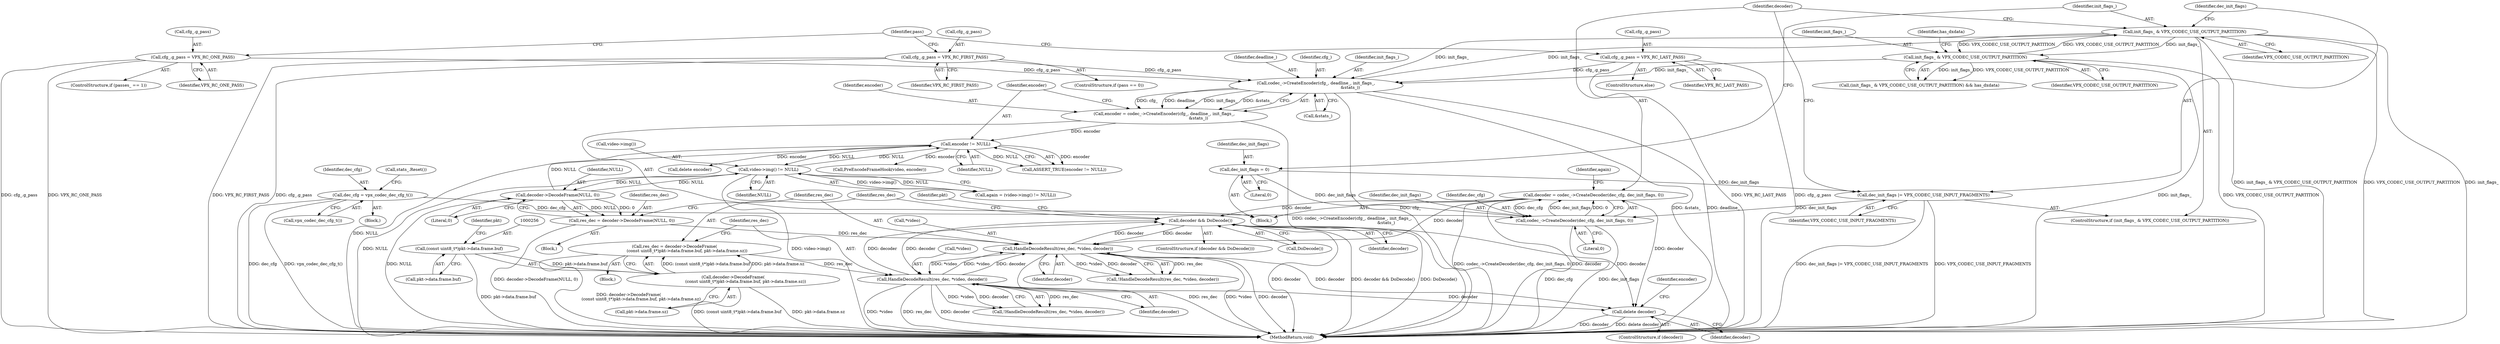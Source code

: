 digraph "0_Android_5a9753fca56f0eeb9f61e342b2fccffc364f9426_65@API" {
"1000378" [label="(Call,delete decoder)"];
"1000247" [label="(Call,decoder && DoDecode())"];
"1000188" [label="(Call,decoder = codec_->CreateDecoder(dec_cfg, dec_init_flags, 0))"];
"1000190" [label="(Call,codec_->CreateDecoder(dec_cfg, dec_init_flags, 0))"];
"1000109" [label="(Call,dec_cfg = vpx_codec_dec_cfg_t())"];
"1000185" [label="(Call,dec_init_flags |= VPX_CODEC_USE_INPUT_FRAGMENTS)"];
"1000178" [label="(Call,dec_init_flags = 0)"];
"1000324" [label="(Call,HandleDecodeResult(res_dec, *video, decoder))"];
"1000317" [label="(Call,res_dec = decoder->DecodeFrame(NULL, 0))"];
"1000319" [label="(Call,decoder->DecodeFrame(NULL, 0))"];
"1000204" [label="(Call,video->img() != NULL)"];
"1000171" [label="(Call,encoder != NULL)"];
"1000162" [label="(Call,encoder = codec_->CreateEncoder(cfg_, deadline_, init_flags_,\n                                                    &stats_))"];
"1000164" [label="(Call,codec_->CreateEncoder(cfg_, deadline_, init_flags_,\n                                                    &stats_))"];
"1000139" [label="(Call,cfg_.g_pass = VPX_RC_ONE_PASS)"];
"1000149" [label="(Call,cfg_.g_pass = VPX_RC_FIRST_PASS)"];
"1000155" [label="(Call,cfg_.g_pass = VPX_RC_LAST_PASS)"];
"1000311" [label="(Call,init_flags_ & VPX_CODEC_USE_OUTPUT_PARTITION)"];
"1000182" [label="(Call,init_flags_ & VPX_CODEC_USE_OUTPUT_PARTITION)"];
"1000273" [label="(Call,HandleDecodeResult(res_dec, *video, decoder))"];
"1000252" [label="(Call,res_dec = decoder->DecodeFrame(\n                   (const uint8_t*)pkt->data.frame.buf, pkt->data.frame.sz))"];
"1000254" [label="(Call,decoder->DecodeFrame(\n                   (const uint8_t*)pkt->data.frame.buf, pkt->data.frame.sz))"];
"1000255" [label="(Call,(const uint8_t*)pkt->data.frame.buf)"];
"1000381" [label="(Identifier,encoder)"];
"1000246" [label="(ControlStructure,if (decoder && DoDecode()))"];
"1000249" [label="(Call,DoDecode())"];
"1000180" [label="(Literal,0)"];
"1000272" [label="(Call,!HandleDecodeResult(res_dec, *video, decoder))"];
"1000140" [label="(Call,cfg_.g_pass)"];
"1000314" [label="(Identifier,has_dxdata)"];
"1000153" [label="(Identifier,VPX_RC_FIRST_PASS)"];
"1000155" [label="(Call,cfg_.g_pass = VPX_RC_LAST_PASS)"];
"1000386" [label="(MethodReturn,void)"];
"1000267" [label="(Identifier,pkt)"];
"1000150" [label="(Call,cfg_.g_pass)"];
"1000317" [label="(Call,res_dec = decoder->DecodeFrame(NULL, 0))"];
"1000192" [label="(Identifier,dec_init_flags)"];
"1000257" [label="(Call,pkt->data.frame.buf)"];
"1000111" [label="(Call,vpx_codec_dec_cfg_t())"];
"1000112" [label="(Call,stats_.Reset())"];
"1000378" [label="(Call,delete decoder)"];
"1000145" [label="(ControlStructure,if (pass == 0))"];
"1000193" [label="(Literal,0)"];
"1000189" [label="(Identifier,decoder)"];
"1000379" [label="(Identifier,decoder)"];
"1000318" [label="(Identifier,res_dec)"];
"1000328" [label="(Identifier,decoder)"];
"1000277" [label="(Identifier,decoder)"];
"1000166" [label="(Identifier,deadline_)"];
"1000181" [label="(ControlStructure,if (init_flags_ & VPX_CODEC_USE_OUTPUT_PARTITION))"];
"1000182" [label="(Call,init_flags_ & VPX_CODEC_USE_OUTPUT_PARTITION)"];
"1000320" [label="(Identifier,NULL)"];
"1000162" [label="(Call,encoder = codec_->CreateEncoder(cfg_, deadline_, init_flags_,\n                                                    &stats_))"];
"1000183" [label="(Identifier,init_flags_)"];
"1000156" [label="(Call,cfg_.g_pass)"];
"1000163" [label="(Identifier,encoder)"];
"1000325" [label="(Identifier,res_dec)"];
"1000312" [label="(Identifier,init_flags_)"];
"1000135" [label="(ControlStructure,if (passes_ == 1))"];
"1000209" [label="(Call,PreEncodeFrameHook(video, encoder))"];
"1000275" [label="(Call,*video)"];
"1000185" [label="(Call,dec_init_flags |= VPX_CODEC_USE_INPUT_FRAGMENTS)"];
"1000252" [label="(Call,res_dec = decoder->DecodeFrame(\n                   (const uint8_t*)pkt->data.frame.buf, pkt->data.frame.sz))"];
"1000274" [label="(Identifier,res_dec)"];
"1000376" [label="(ControlStructure,if (decoder))"];
"1000324" [label="(Call,HandleDecodeResult(res_dec, *video, decoder))"];
"1000204" [label="(Call,video->img() != NULL)"];
"1000191" [label="(Identifier,dec_cfg)"];
"1000171" [label="(Call,encoder != NULL)"];
"1000255" [label="(Call,(const uint8_t*)pkt->data.frame.buf)"];
"1000188" [label="(Call,decoder = codec_->CreateDecoder(dec_cfg, dec_init_flags, 0))"];
"1000143" [label="(Identifier,VPX_RC_ONE_PASS)"];
"1000250" [label="(Block,)"];
"1000154" [label="(ControlStructure,else)"];
"1000323" [label="(Call,!HandleDecodeResult(res_dec, *video, decoder))"];
"1000315" [label="(Block,)"];
"1000110" [label="(Identifier,dec_cfg)"];
"1000173" [label="(Identifier,NULL)"];
"1000170" [label="(Call,ASSERT_TRUE(encoder != NULL))"];
"1000253" [label="(Identifier,res_dec)"];
"1000206" [label="(Identifier,NULL)"];
"1000164" [label="(Call,codec_->CreateEncoder(cfg_, deadline_, init_flags_,\n                                                    &stats_))"];
"1000254" [label="(Call,decoder->DecodeFrame(\n                   (const uint8_t*)pkt->data.frame.buf, pkt->data.frame.sz))"];
"1000311" [label="(Call,init_flags_ & VPX_CODEC_USE_OUTPUT_PARTITION)"];
"1000310" [label="(Call,(init_flags_ & VPX_CODEC_USE_OUTPUT_PARTITION) && has_dxdata)"];
"1000165" [label="(Identifier,cfg_)"];
"1000107" [label="(Block,)"];
"1000202" [label="(Call,again = (video->img() != NULL))"];
"1000197" [label="(Identifier,again)"];
"1000149" [label="(Call,cfg_.g_pass = VPX_RC_FIRST_PASS)"];
"1000187" [label="(Identifier,VPX_CODEC_USE_INPUT_FRAGMENTS)"];
"1000326" [label="(Call,*video)"];
"1000167" [label="(Identifier,init_flags_)"];
"1000248" [label="(Identifier,decoder)"];
"1000286" [label="(Identifier,pkt)"];
"1000380" [label="(Call,delete encoder)"];
"1000109" [label="(Call,dec_cfg = vpx_codec_dec_cfg_t())"];
"1000190" [label="(Call,codec_->CreateDecoder(dec_cfg, dec_init_flags, 0))"];
"1000321" [label="(Literal,0)"];
"1000168" [label="(Call,&stats_)"];
"1000273" [label="(Call,HandleDecodeResult(res_dec, *video, decoder))"];
"1000186" [label="(Identifier,dec_init_flags)"];
"1000319" [label="(Call,decoder->DecodeFrame(NULL, 0))"];
"1000161" [label="(Identifier,pass)"];
"1000131" [label="(Block,)"];
"1000313" [label="(Identifier,VPX_CODEC_USE_OUTPUT_PARTITION)"];
"1000184" [label="(Identifier,VPX_CODEC_USE_OUTPUT_PARTITION)"];
"1000178" [label="(Call,dec_init_flags = 0)"];
"1000139" [label="(Call,cfg_.g_pass = VPX_RC_ONE_PASS)"];
"1000247" [label="(Call,decoder && DoDecode())"];
"1000264" [label="(Call,pkt->data.frame.sz)"];
"1000159" [label="(Identifier,VPX_RC_LAST_PASS)"];
"1000179" [label="(Identifier,dec_init_flags)"];
"1000205" [label="(Call,video->img())"];
"1000172" [label="(Identifier,encoder)"];
"1000378" -> "1000376"  [label="AST: "];
"1000378" -> "1000379"  [label="CFG: "];
"1000379" -> "1000378"  [label="AST: "];
"1000381" -> "1000378"  [label="CFG: "];
"1000378" -> "1000386"  [label="DDG: decoder"];
"1000378" -> "1000386"  [label="DDG: delete decoder"];
"1000247" -> "1000378"  [label="DDG: decoder"];
"1000188" -> "1000378"  [label="DDG: decoder"];
"1000324" -> "1000378"  [label="DDG: decoder"];
"1000273" -> "1000378"  [label="DDG: decoder"];
"1000247" -> "1000246"  [label="AST: "];
"1000247" -> "1000248"  [label="CFG: "];
"1000247" -> "1000249"  [label="CFG: "];
"1000248" -> "1000247"  [label="AST: "];
"1000249" -> "1000247"  [label="AST: "];
"1000253" -> "1000247"  [label="CFG: "];
"1000286" -> "1000247"  [label="CFG: "];
"1000247" -> "1000386"  [label="DDG: decoder"];
"1000247" -> "1000386"  [label="DDG: decoder && DoDecode()"];
"1000247" -> "1000386"  [label="DDG: DoDecode()"];
"1000188" -> "1000247"  [label="DDG: decoder"];
"1000324" -> "1000247"  [label="DDG: decoder"];
"1000273" -> "1000247"  [label="DDG: decoder"];
"1000247" -> "1000273"  [label="DDG: decoder"];
"1000247" -> "1000324"  [label="DDG: decoder"];
"1000188" -> "1000131"  [label="AST: "];
"1000188" -> "1000190"  [label="CFG: "];
"1000189" -> "1000188"  [label="AST: "];
"1000190" -> "1000188"  [label="AST: "];
"1000197" -> "1000188"  [label="CFG: "];
"1000188" -> "1000386"  [label="DDG: codec_->CreateDecoder(dec_cfg, dec_init_flags, 0)"];
"1000188" -> "1000386"  [label="DDG: decoder"];
"1000190" -> "1000188"  [label="DDG: dec_cfg"];
"1000190" -> "1000188"  [label="DDG: dec_init_flags"];
"1000190" -> "1000188"  [label="DDG: 0"];
"1000188" -> "1000324"  [label="DDG: decoder"];
"1000190" -> "1000193"  [label="CFG: "];
"1000191" -> "1000190"  [label="AST: "];
"1000192" -> "1000190"  [label="AST: "];
"1000193" -> "1000190"  [label="AST: "];
"1000190" -> "1000386"  [label="DDG: dec_cfg"];
"1000190" -> "1000386"  [label="DDG: dec_init_flags"];
"1000109" -> "1000190"  [label="DDG: dec_cfg"];
"1000185" -> "1000190"  [label="DDG: dec_init_flags"];
"1000178" -> "1000190"  [label="DDG: dec_init_flags"];
"1000109" -> "1000107"  [label="AST: "];
"1000109" -> "1000111"  [label="CFG: "];
"1000110" -> "1000109"  [label="AST: "];
"1000111" -> "1000109"  [label="AST: "];
"1000112" -> "1000109"  [label="CFG: "];
"1000109" -> "1000386"  [label="DDG: dec_cfg"];
"1000109" -> "1000386"  [label="DDG: vpx_codec_dec_cfg_t()"];
"1000185" -> "1000181"  [label="AST: "];
"1000185" -> "1000187"  [label="CFG: "];
"1000186" -> "1000185"  [label="AST: "];
"1000187" -> "1000185"  [label="AST: "];
"1000189" -> "1000185"  [label="CFG: "];
"1000185" -> "1000386"  [label="DDG: dec_init_flags |= VPX_CODEC_USE_INPUT_FRAGMENTS"];
"1000185" -> "1000386"  [label="DDG: VPX_CODEC_USE_INPUT_FRAGMENTS"];
"1000178" -> "1000185"  [label="DDG: dec_init_flags"];
"1000178" -> "1000131"  [label="AST: "];
"1000178" -> "1000180"  [label="CFG: "];
"1000179" -> "1000178"  [label="AST: "];
"1000180" -> "1000178"  [label="AST: "];
"1000183" -> "1000178"  [label="CFG: "];
"1000324" -> "1000323"  [label="AST: "];
"1000324" -> "1000328"  [label="CFG: "];
"1000325" -> "1000324"  [label="AST: "];
"1000326" -> "1000324"  [label="AST: "];
"1000328" -> "1000324"  [label="AST: "];
"1000323" -> "1000324"  [label="CFG: "];
"1000324" -> "1000386"  [label="DDG: *video"];
"1000324" -> "1000386"  [label="DDG: decoder"];
"1000324" -> "1000386"  [label="DDG: res_dec"];
"1000324" -> "1000273"  [label="DDG: *video"];
"1000324" -> "1000323"  [label="DDG: res_dec"];
"1000324" -> "1000323"  [label="DDG: *video"];
"1000324" -> "1000323"  [label="DDG: decoder"];
"1000317" -> "1000324"  [label="DDG: res_dec"];
"1000273" -> "1000324"  [label="DDG: *video"];
"1000273" -> "1000324"  [label="DDG: decoder"];
"1000317" -> "1000315"  [label="AST: "];
"1000317" -> "1000319"  [label="CFG: "];
"1000318" -> "1000317"  [label="AST: "];
"1000319" -> "1000317"  [label="AST: "];
"1000325" -> "1000317"  [label="CFG: "];
"1000317" -> "1000386"  [label="DDG: decoder->DecodeFrame(NULL, 0)"];
"1000319" -> "1000317"  [label="DDG: NULL"];
"1000319" -> "1000317"  [label="DDG: 0"];
"1000319" -> "1000321"  [label="CFG: "];
"1000320" -> "1000319"  [label="AST: "];
"1000321" -> "1000319"  [label="AST: "];
"1000319" -> "1000386"  [label="DDG: NULL"];
"1000319" -> "1000171"  [label="DDG: NULL"];
"1000319" -> "1000204"  [label="DDG: NULL"];
"1000204" -> "1000319"  [label="DDG: NULL"];
"1000204" -> "1000202"  [label="AST: "];
"1000204" -> "1000206"  [label="CFG: "];
"1000205" -> "1000204"  [label="AST: "];
"1000206" -> "1000204"  [label="AST: "];
"1000202" -> "1000204"  [label="CFG: "];
"1000204" -> "1000386"  [label="DDG: NULL"];
"1000204" -> "1000386"  [label="DDG: video->img()"];
"1000204" -> "1000171"  [label="DDG: NULL"];
"1000204" -> "1000202"  [label="DDG: video->img()"];
"1000204" -> "1000202"  [label="DDG: NULL"];
"1000171" -> "1000204"  [label="DDG: NULL"];
"1000171" -> "1000170"  [label="AST: "];
"1000171" -> "1000173"  [label="CFG: "];
"1000172" -> "1000171"  [label="AST: "];
"1000173" -> "1000171"  [label="AST: "];
"1000170" -> "1000171"  [label="CFG: "];
"1000171" -> "1000386"  [label="DDG: NULL"];
"1000171" -> "1000170"  [label="DDG: encoder"];
"1000171" -> "1000170"  [label="DDG: NULL"];
"1000162" -> "1000171"  [label="DDG: encoder"];
"1000171" -> "1000209"  [label="DDG: encoder"];
"1000171" -> "1000380"  [label="DDG: encoder"];
"1000162" -> "1000131"  [label="AST: "];
"1000162" -> "1000164"  [label="CFG: "];
"1000163" -> "1000162"  [label="AST: "];
"1000164" -> "1000162"  [label="AST: "];
"1000172" -> "1000162"  [label="CFG: "];
"1000162" -> "1000386"  [label="DDG: codec_->CreateEncoder(cfg_, deadline_, init_flags_,\n                                                    &stats_)"];
"1000164" -> "1000162"  [label="DDG: cfg_"];
"1000164" -> "1000162"  [label="DDG: deadline_"];
"1000164" -> "1000162"  [label="DDG: init_flags_"];
"1000164" -> "1000162"  [label="DDG: &stats_"];
"1000164" -> "1000168"  [label="CFG: "];
"1000165" -> "1000164"  [label="AST: "];
"1000166" -> "1000164"  [label="AST: "];
"1000167" -> "1000164"  [label="AST: "];
"1000168" -> "1000164"  [label="AST: "];
"1000164" -> "1000386"  [label="DDG: &stats_"];
"1000164" -> "1000386"  [label="DDG: deadline_"];
"1000164" -> "1000386"  [label="DDG: cfg_"];
"1000139" -> "1000164"  [label="DDG: cfg_.g_pass"];
"1000149" -> "1000164"  [label="DDG: cfg_.g_pass"];
"1000155" -> "1000164"  [label="DDG: cfg_.g_pass"];
"1000311" -> "1000164"  [label="DDG: init_flags_"];
"1000182" -> "1000164"  [label="DDG: init_flags_"];
"1000164" -> "1000182"  [label="DDG: init_flags_"];
"1000139" -> "1000135"  [label="AST: "];
"1000139" -> "1000143"  [label="CFG: "];
"1000140" -> "1000139"  [label="AST: "];
"1000143" -> "1000139"  [label="AST: "];
"1000161" -> "1000139"  [label="CFG: "];
"1000139" -> "1000386"  [label="DDG: cfg_.g_pass"];
"1000139" -> "1000386"  [label="DDG: VPX_RC_ONE_PASS"];
"1000149" -> "1000145"  [label="AST: "];
"1000149" -> "1000153"  [label="CFG: "];
"1000150" -> "1000149"  [label="AST: "];
"1000153" -> "1000149"  [label="AST: "];
"1000161" -> "1000149"  [label="CFG: "];
"1000149" -> "1000386"  [label="DDG: VPX_RC_FIRST_PASS"];
"1000149" -> "1000386"  [label="DDG: cfg_.g_pass"];
"1000155" -> "1000154"  [label="AST: "];
"1000155" -> "1000159"  [label="CFG: "];
"1000156" -> "1000155"  [label="AST: "];
"1000159" -> "1000155"  [label="AST: "];
"1000161" -> "1000155"  [label="CFG: "];
"1000155" -> "1000386"  [label="DDG: VPX_RC_LAST_PASS"];
"1000155" -> "1000386"  [label="DDG: cfg_.g_pass"];
"1000311" -> "1000310"  [label="AST: "];
"1000311" -> "1000313"  [label="CFG: "];
"1000312" -> "1000311"  [label="AST: "];
"1000313" -> "1000311"  [label="AST: "];
"1000314" -> "1000311"  [label="CFG: "];
"1000310" -> "1000311"  [label="CFG: "];
"1000311" -> "1000386"  [label="DDG: init_flags_"];
"1000311" -> "1000386"  [label="DDG: VPX_CODEC_USE_OUTPUT_PARTITION"];
"1000311" -> "1000182"  [label="DDG: VPX_CODEC_USE_OUTPUT_PARTITION"];
"1000311" -> "1000310"  [label="DDG: init_flags_"];
"1000311" -> "1000310"  [label="DDG: VPX_CODEC_USE_OUTPUT_PARTITION"];
"1000182" -> "1000311"  [label="DDG: init_flags_"];
"1000182" -> "1000311"  [label="DDG: VPX_CODEC_USE_OUTPUT_PARTITION"];
"1000182" -> "1000181"  [label="AST: "];
"1000182" -> "1000184"  [label="CFG: "];
"1000183" -> "1000182"  [label="AST: "];
"1000184" -> "1000182"  [label="AST: "];
"1000186" -> "1000182"  [label="CFG: "];
"1000189" -> "1000182"  [label="CFG: "];
"1000182" -> "1000386"  [label="DDG: init_flags_ & VPX_CODEC_USE_OUTPUT_PARTITION"];
"1000182" -> "1000386"  [label="DDG: VPX_CODEC_USE_OUTPUT_PARTITION"];
"1000182" -> "1000386"  [label="DDG: init_flags_"];
"1000273" -> "1000272"  [label="AST: "];
"1000273" -> "1000277"  [label="CFG: "];
"1000274" -> "1000273"  [label="AST: "];
"1000275" -> "1000273"  [label="AST: "];
"1000277" -> "1000273"  [label="AST: "];
"1000272" -> "1000273"  [label="CFG: "];
"1000273" -> "1000386"  [label="DDG: *video"];
"1000273" -> "1000386"  [label="DDG: res_dec"];
"1000273" -> "1000386"  [label="DDG: decoder"];
"1000273" -> "1000272"  [label="DDG: res_dec"];
"1000273" -> "1000272"  [label="DDG: *video"];
"1000273" -> "1000272"  [label="DDG: decoder"];
"1000252" -> "1000273"  [label="DDG: res_dec"];
"1000252" -> "1000250"  [label="AST: "];
"1000252" -> "1000254"  [label="CFG: "];
"1000253" -> "1000252"  [label="AST: "];
"1000254" -> "1000252"  [label="AST: "];
"1000274" -> "1000252"  [label="CFG: "];
"1000252" -> "1000386"  [label="DDG: decoder->DecodeFrame(\n                   (const uint8_t*)pkt->data.frame.buf, pkt->data.frame.sz)"];
"1000254" -> "1000252"  [label="DDG: (const uint8_t*)pkt->data.frame.buf"];
"1000254" -> "1000252"  [label="DDG: pkt->data.frame.sz"];
"1000254" -> "1000264"  [label="CFG: "];
"1000255" -> "1000254"  [label="AST: "];
"1000264" -> "1000254"  [label="AST: "];
"1000254" -> "1000386"  [label="DDG: (const uint8_t*)pkt->data.frame.buf"];
"1000254" -> "1000386"  [label="DDG: pkt->data.frame.sz"];
"1000255" -> "1000254"  [label="DDG: pkt->data.frame.buf"];
"1000255" -> "1000257"  [label="CFG: "];
"1000256" -> "1000255"  [label="AST: "];
"1000257" -> "1000255"  [label="AST: "];
"1000267" -> "1000255"  [label="CFG: "];
"1000255" -> "1000386"  [label="DDG: pkt->data.frame.buf"];
}
